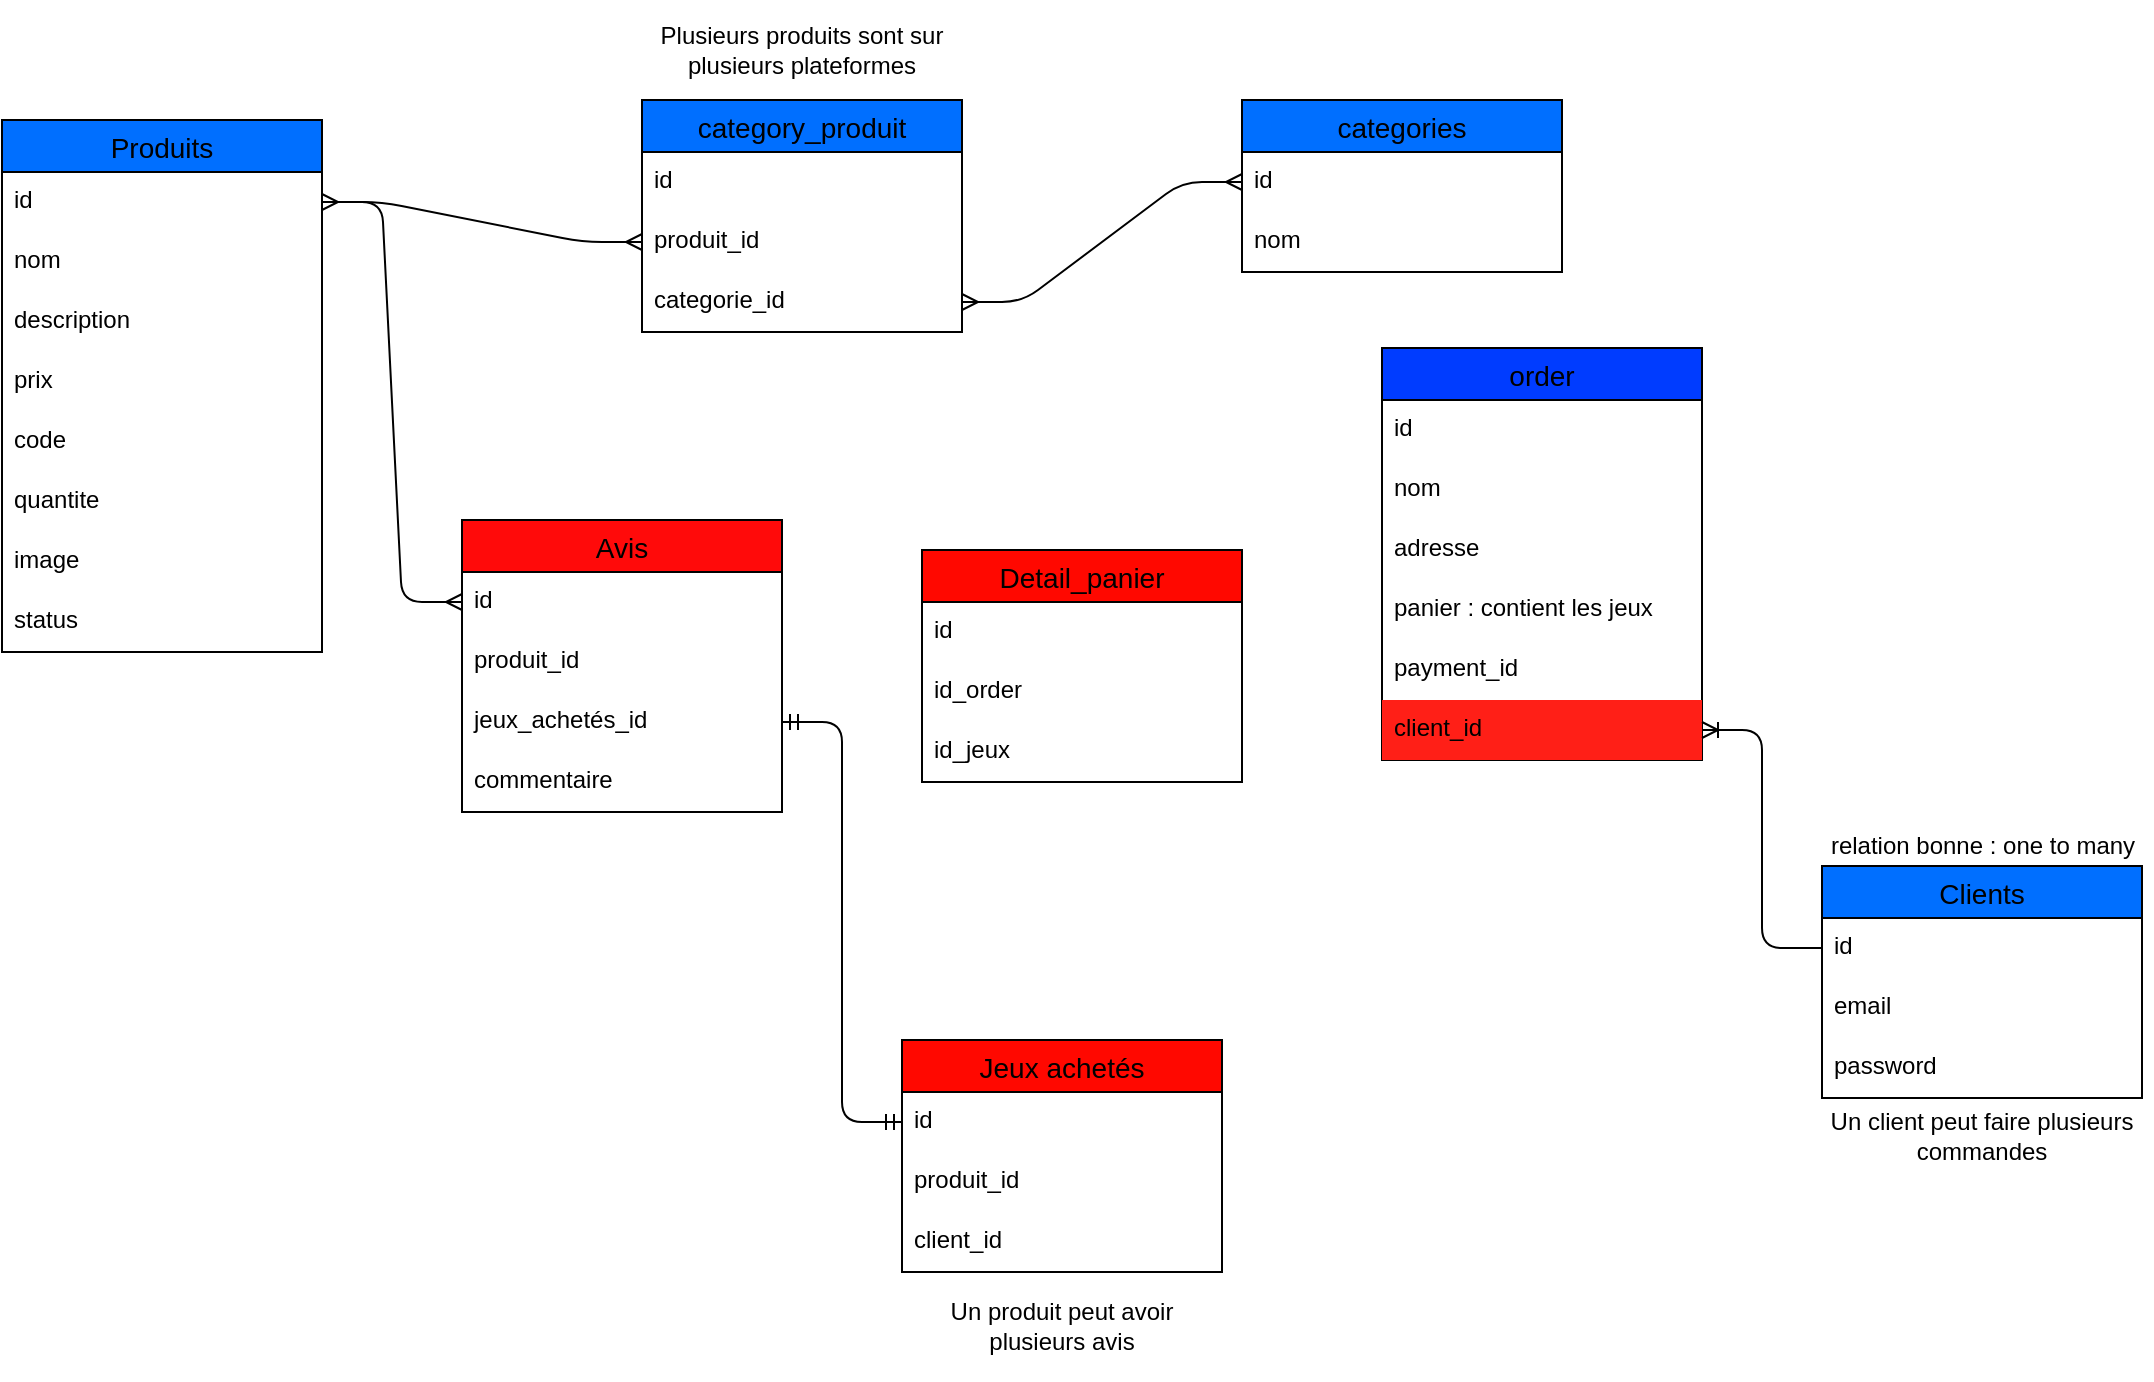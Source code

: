 <mxfile version="14.2.4" type="device"><diagram id="I_yK0CHaTeI-lnxz0fRa" name="Page-1"><mxGraphModel dx="1422" dy="762" grid="1" gridSize="10" guides="1" tooltips="1" connect="1" arrows="1" fold="1" page="1" pageScale="1" pageWidth="1169" pageHeight="827" math="0" shadow="0"><root><mxCell id="0"/><mxCell id="1" parent="0"/><mxCell id="zr1TPhvRMChL7CIzSHOw-1" value="Produits" style="swimlane;fontStyle=0;childLayout=stackLayout;horizontal=1;startSize=26;horizontalStack=0;resizeParent=1;resizeParentMax=0;resizeLast=0;collapsible=1;marginBottom=0;align=center;fontSize=14;fillColor=#006FFF;" parent="1" vertex="1"><mxGeometry x="20" y="100" width="160" height="266" as="geometry"/></mxCell><mxCell id="zr1TPhvRMChL7CIzSHOw-2" value="id" style="text;strokeColor=none;fillColor=none;spacingLeft=4;spacingRight=4;overflow=hidden;rotatable=0;points=[[0,0.5],[1,0.5]];portConstraint=eastwest;fontSize=12;" parent="zr1TPhvRMChL7CIzSHOw-1" vertex="1"><mxGeometry y="26" width="160" height="30" as="geometry"/></mxCell><mxCell id="zr1TPhvRMChL7CIzSHOw-3" value="nom" style="text;strokeColor=none;fillColor=none;spacingLeft=4;spacingRight=4;overflow=hidden;rotatable=0;points=[[0,0.5],[1,0.5]];portConstraint=eastwest;fontSize=12;" parent="zr1TPhvRMChL7CIzSHOw-1" vertex="1"><mxGeometry y="56" width="160" height="30" as="geometry"/></mxCell><mxCell id="zr1TPhvRMChL7CIzSHOw-4" value="description" style="text;strokeColor=none;fillColor=none;spacingLeft=4;spacingRight=4;overflow=hidden;rotatable=0;points=[[0,0.5],[1,0.5]];portConstraint=eastwest;fontSize=12;" parent="zr1TPhvRMChL7CIzSHOw-1" vertex="1"><mxGeometry y="86" width="160" height="30" as="geometry"/></mxCell><mxCell id="zr1TPhvRMChL7CIzSHOw-30" value="prix" style="text;strokeColor=none;fillColor=none;spacingLeft=4;spacingRight=4;overflow=hidden;rotatable=0;points=[[0,0.5],[1,0.5]];portConstraint=eastwest;fontSize=12;" parent="zr1TPhvRMChL7CIzSHOw-1" vertex="1"><mxGeometry y="116" width="160" height="30" as="geometry"/></mxCell><mxCell id="zr1TPhvRMChL7CIzSHOw-29" value="code" style="text;strokeColor=none;fillColor=none;spacingLeft=4;spacingRight=4;overflow=hidden;rotatable=0;points=[[0,0.5],[1,0.5]];portConstraint=eastwest;fontSize=12;" parent="zr1TPhvRMChL7CIzSHOw-1" vertex="1"><mxGeometry y="146" width="160" height="30" as="geometry"/></mxCell><mxCell id="zr1TPhvRMChL7CIzSHOw-32" value="quantite" style="text;strokeColor=none;fillColor=none;spacingLeft=4;spacingRight=4;overflow=hidden;rotatable=0;points=[[0,0.5],[1,0.5]];portConstraint=eastwest;fontSize=12;" parent="zr1TPhvRMChL7CIzSHOw-1" vertex="1"><mxGeometry y="176" width="160" height="30" as="geometry"/></mxCell><mxCell id="zr1TPhvRMChL7CIzSHOw-31" value="image" style="text;strokeColor=none;fillColor=none;spacingLeft=4;spacingRight=4;overflow=hidden;rotatable=0;points=[[0,0.5],[1,0.5]];portConstraint=eastwest;fontSize=12;" parent="zr1TPhvRMChL7CIzSHOw-1" vertex="1"><mxGeometry y="206" width="160" height="30" as="geometry"/></mxCell><mxCell id="zr1TPhvRMChL7CIzSHOw-28" value="status" style="text;strokeColor=none;fillColor=none;spacingLeft=4;spacingRight=4;overflow=hidden;rotatable=0;points=[[0,0.5],[1,0.5]];portConstraint=eastwest;fontSize=12;" parent="zr1TPhvRMChL7CIzSHOw-1" vertex="1"><mxGeometry y="236" width="160" height="30" as="geometry"/></mxCell><mxCell id="zr1TPhvRMChL7CIzSHOw-5" value="category_produit" style="swimlane;fontStyle=0;childLayout=stackLayout;horizontal=1;startSize=26;horizontalStack=0;resizeParent=1;resizeParentMax=0;resizeLast=0;collapsible=1;marginBottom=0;align=center;fontSize=14;fillColor=#006FFF;" parent="1" vertex="1"><mxGeometry x="340" y="90" width="160" height="116" as="geometry"/></mxCell><mxCell id="zr1TPhvRMChL7CIzSHOw-6" value="id" style="text;strokeColor=none;fillColor=none;spacingLeft=4;spacingRight=4;overflow=hidden;rotatable=0;points=[[0,0.5],[1,0.5]];portConstraint=eastwest;fontSize=12;" parent="zr1TPhvRMChL7CIzSHOw-5" vertex="1"><mxGeometry y="26" width="160" height="30" as="geometry"/></mxCell><mxCell id="zr1TPhvRMChL7CIzSHOw-7" value="produit_id" style="text;strokeColor=none;fillColor=none;spacingLeft=4;spacingRight=4;overflow=hidden;rotatable=0;points=[[0,0.5],[1,0.5]];portConstraint=eastwest;fontSize=12;" parent="zr1TPhvRMChL7CIzSHOw-5" vertex="1"><mxGeometry y="56" width="160" height="30" as="geometry"/></mxCell><mxCell id="zr1TPhvRMChL7CIzSHOw-8" value="categorie_id" style="text;strokeColor=none;fillColor=none;spacingLeft=4;spacingRight=4;overflow=hidden;rotatable=0;points=[[0,0.5],[1,0.5]];portConstraint=eastwest;fontSize=12;" parent="zr1TPhvRMChL7CIzSHOw-5" vertex="1"><mxGeometry y="86" width="160" height="30" as="geometry"/></mxCell><mxCell id="zr1TPhvRMChL7CIzSHOw-9" value="categories" style="swimlane;fontStyle=0;childLayout=stackLayout;horizontal=1;startSize=26;horizontalStack=0;resizeParent=1;resizeParentMax=0;resizeLast=0;collapsible=1;marginBottom=0;align=center;fontSize=14;fillColor=#006FFF;" parent="1" vertex="1"><mxGeometry x="640" y="90" width="160" height="86" as="geometry"/></mxCell><mxCell id="zr1TPhvRMChL7CIzSHOw-10" value="id" style="text;strokeColor=none;fillColor=none;spacingLeft=4;spacingRight=4;overflow=hidden;rotatable=0;points=[[0,0.5],[1,0.5]];portConstraint=eastwest;fontSize=12;" parent="zr1TPhvRMChL7CIzSHOw-9" vertex="1"><mxGeometry y="26" width="160" height="30" as="geometry"/></mxCell><mxCell id="zr1TPhvRMChL7CIzSHOw-11" value="nom" style="text;strokeColor=none;fillColor=none;spacingLeft=4;spacingRight=4;overflow=hidden;rotatable=0;points=[[0,0.5],[1,0.5]];portConstraint=eastwest;fontSize=12;" parent="zr1TPhvRMChL7CIzSHOw-9" vertex="1"><mxGeometry y="56" width="160" height="30" as="geometry"/></mxCell><mxCell id="zr1TPhvRMChL7CIzSHOw-14" value="" style="edgeStyle=entityRelationEdgeStyle;fontSize=12;html=1;endArrow=ERmany;startArrow=ERmany;exitX=1;exitY=0.5;exitDx=0;exitDy=0;entryX=0;entryY=0.5;entryDx=0;entryDy=0;" parent="1" source="zr1TPhvRMChL7CIzSHOw-2" target="zr1TPhvRMChL7CIzSHOw-7" edge="1"><mxGeometry width="100" height="100" relative="1" as="geometry"><mxPoint x="560" y="330" as="sourcePoint"/><mxPoint x="660" y="230" as="targetPoint"/></mxGeometry></mxCell><mxCell id="zr1TPhvRMChL7CIzSHOw-15" value="" style="edgeStyle=entityRelationEdgeStyle;fontSize=12;html=1;endArrow=ERmany;startArrow=ERmany;entryX=0;entryY=0.5;entryDx=0;entryDy=0;" parent="1" source="zr1TPhvRMChL7CIzSHOw-8" target="zr1TPhvRMChL7CIzSHOw-10" edge="1"><mxGeometry width="100" height="100" relative="1" as="geometry"><mxPoint x="560" y="330" as="sourcePoint"/><mxPoint x="660" y="230" as="targetPoint"/></mxGeometry></mxCell><mxCell id="zr1TPhvRMChL7CIzSHOw-24" value="Avis" style="swimlane;fontStyle=0;childLayout=stackLayout;horizontal=1;startSize=26;horizontalStack=0;resizeParent=1;resizeParentMax=0;resizeLast=0;collapsible=1;marginBottom=0;align=center;fontSize=14;fillColor=#FF0A0A;" parent="1" vertex="1"><mxGeometry x="250" y="300" width="160" height="146" as="geometry"/></mxCell><mxCell id="zr1TPhvRMChL7CIzSHOw-25" value="id" style="text;strokeColor=none;fillColor=none;spacingLeft=4;spacingRight=4;overflow=hidden;rotatable=0;points=[[0,0.5],[1,0.5]];portConstraint=eastwest;fontSize=12;" parent="zr1TPhvRMChL7CIzSHOw-24" vertex="1"><mxGeometry y="26" width="160" height="30" as="geometry"/></mxCell><mxCell id="zr1TPhvRMChL7CIzSHOw-26" value="produit_id" style="text;strokeColor=none;fillColor=none;spacingLeft=4;spacingRight=4;overflow=hidden;rotatable=0;points=[[0,0.5],[1,0.5]];portConstraint=eastwest;fontSize=12;" parent="zr1TPhvRMChL7CIzSHOw-24" vertex="1"><mxGeometry y="56" width="160" height="30" as="geometry"/></mxCell><mxCell id="zr1TPhvRMChL7CIzSHOw-27" value="jeux_achetés_id" style="text;strokeColor=none;fillColor=none;spacingLeft=4;spacingRight=4;overflow=hidden;rotatable=0;points=[[0,0.5],[1,0.5]];portConstraint=eastwest;fontSize=12;" parent="zr1TPhvRMChL7CIzSHOw-24" vertex="1"><mxGeometry y="86" width="160" height="30" as="geometry"/></mxCell><mxCell id="zr1TPhvRMChL7CIzSHOw-71" value="commentaire" style="text;strokeColor=none;fillColor=none;spacingLeft=4;spacingRight=4;overflow=hidden;rotatable=0;points=[[0,0.5],[1,0.5]];portConstraint=eastwest;fontSize=12;" parent="zr1TPhvRMChL7CIzSHOw-24" vertex="1"><mxGeometry y="116" width="160" height="30" as="geometry"/></mxCell><mxCell id="zr1TPhvRMChL7CIzSHOw-38" value="Clients" style="swimlane;fontStyle=0;childLayout=stackLayout;horizontal=1;startSize=26;horizontalStack=0;resizeParent=1;resizeParentMax=0;resizeLast=0;collapsible=1;marginBottom=0;align=center;fontSize=14;fillColor=#006FFF;" parent="1" vertex="1"><mxGeometry x="930" y="473" width="160" height="116" as="geometry"/></mxCell><mxCell id="zr1TPhvRMChL7CIzSHOw-39" value="id" style="text;strokeColor=none;fillColor=none;spacingLeft=4;spacingRight=4;overflow=hidden;rotatable=0;points=[[0,0.5],[1,0.5]];portConstraint=eastwest;fontSize=12;" parent="zr1TPhvRMChL7CIzSHOw-38" vertex="1"><mxGeometry y="26" width="160" height="30" as="geometry"/></mxCell><mxCell id="zr1TPhvRMChL7CIzSHOw-40" value="email" style="text;strokeColor=none;fillColor=none;spacingLeft=4;spacingRight=4;overflow=hidden;rotatable=0;points=[[0,0.5],[1,0.5]];portConstraint=eastwest;fontSize=12;" parent="zr1TPhvRMChL7CIzSHOw-38" vertex="1"><mxGeometry y="56" width="160" height="30" as="geometry"/></mxCell><mxCell id="zr1TPhvRMChL7CIzSHOw-41" value="password" style="text;strokeColor=none;fillColor=none;spacingLeft=4;spacingRight=4;overflow=hidden;rotatable=0;points=[[0,0.5],[1,0.5]];portConstraint=eastwest;fontSize=12;" parent="zr1TPhvRMChL7CIzSHOw-38" vertex="1"><mxGeometry y="86" width="160" height="30" as="geometry"/></mxCell><mxCell id="zr1TPhvRMChL7CIzSHOw-51" value="order" style="swimlane;fontStyle=0;childLayout=stackLayout;horizontal=1;startSize=26;horizontalStack=0;resizeParent=1;resizeParentMax=0;resizeLast=0;collapsible=1;marginBottom=0;align=center;fontSize=14;fillColor=#003CFF;" parent="1" vertex="1"><mxGeometry x="710" y="214" width="160" height="206" as="geometry"/></mxCell><mxCell id="zr1TPhvRMChL7CIzSHOw-52" value="id" style="text;strokeColor=none;fillColor=none;spacingLeft=4;spacingRight=4;overflow=hidden;rotatable=0;points=[[0,0.5],[1,0.5]];portConstraint=eastwest;fontSize=12;" parent="zr1TPhvRMChL7CIzSHOw-51" vertex="1"><mxGeometry y="26" width="160" height="30" as="geometry"/></mxCell><mxCell id="zr1TPhvRMChL7CIzSHOw-53" value="nom" style="text;strokeColor=none;fillColor=none;spacingLeft=4;spacingRight=4;overflow=hidden;rotatable=0;points=[[0,0.5],[1,0.5]];portConstraint=eastwest;fontSize=12;" parent="zr1TPhvRMChL7CIzSHOw-51" vertex="1"><mxGeometry y="56" width="160" height="30" as="geometry"/></mxCell><mxCell id="zr1TPhvRMChL7CIzSHOw-54" value="adresse" style="text;strokeColor=none;fillColor=none;spacingLeft=4;spacingRight=4;overflow=hidden;rotatable=0;points=[[0,0.5],[1,0.5]];portConstraint=eastwest;fontSize=12;" parent="zr1TPhvRMChL7CIzSHOw-51" vertex="1"><mxGeometry y="86" width="160" height="30" as="geometry"/></mxCell><mxCell id="zr1TPhvRMChL7CIzSHOw-58" value="panier : contient les jeux&#10;" style="text;strokeColor=none;fillColor=none;spacingLeft=4;spacingRight=4;overflow=hidden;rotatable=0;points=[[0,0.5],[1,0.5]];portConstraint=eastwest;fontSize=12;" parent="zr1TPhvRMChL7CIzSHOw-51" vertex="1"><mxGeometry y="116" width="160" height="30" as="geometry"/></mxCell><mxCell id="zr1TPhvRMChL7CIzSHOw-59" value="payment_id" style="text;strokeColor=none;fillColor=none;spacingLeft=4;spacingRight=4;overflow=hidden;rotatable=0;points=[[0,0.5],[1,0.5]];portConstraint=eastwest;fontSize=12;" parent="zr1TPhvRMChL7CIzSHOw-51" vertex="1"><mxGeometry y="146" width="160" height="30" as="geometry"/></mxCell><mxCell id="zr1TPhvRMChL7CIzSHOw-62" value="client_id" style="text;strokeColor=none;fillColor=#FF1F17;spacingLeft=4;spacingRight=4;overflow=hidden;rotatable=0;points=[[0,0.5],[1,0.5]];portConstraint=eastwest;fontSize=12;" parent="zr1TPhvRMChL7CIzSHOw-51" vertex="1"><mxGeometry y="176" width="160" height="30" as="geometry"/></mxCell><mxCell id="zr1TPhvRMChL7CIzSHOw-63" value="Un client peut faire plusieurs commandes" style="text;html=1;strokeColor=none;fillColor=none;align=center;verticalAlign=middle;whiteSpace=wrap;rounded=0;" parent="1" vertex="1"><mxGeometry x="930" y="589" width="160" height="38" as="geometry"/></mxCell><mxCell id="zr1TPhvRMChL7CIzSHOw-64" value="Plusieurs produits sont sur plusieurs plateformes" style="text;html=1;strokeColor=none;fillColor=none;align=center;verticalAlign=middle;whiteSpace=wrap;rounded=0;" parent="1" vertex="1"><mxGeometry x="340" y="40" width="160" height="50" as="geometry"/></mxCell><mxCell id="zr1TPhvRMChL7CIzSHOw-65" value="Un produit peut avoir plusieurs avis" style="text;html=1;strokeColor=none;fillColor=none;align=center;verticalAlign=middle;whiteSpace=wrap;rounded=0;" parent="1" vertex="1"><mxGeometry x="470" y="676" width="160" height="54" as="geometry"/></mxCell><mxCell id="zr1TPhvRMChL7CIzSHOw-70" value="" style="edgeStyle=entityRelationEdgeStyle;fontSize=12;html=1;endArrow=ERmany;entryX=0;entryY=0.5;entryDx=0;entryDy=0;exitX=1;exitY=0.5;exitDx=0;exitDy=0;" parent="1" source="zr1TPhvRMChL7CIzSHOw-2" target="zr1TPhvRMChL7CIzSHOw-25" edge="1"><mxGeometry width="100" height="100" relative="1" as="geometry"><mxPoint x="260" y="280" as="sourcePoint"/><mxPoint x="650" y="250" as="targetPoint"/></mxGeometry></mxCell><mxCell id="zr1TPhvRMChL7CIzSHOw-72" value="Jeux achetés" style="swimlane;fontStyle=0;childLayout=stackLayout;horizontal=1;startSize=26;horizontalStack=0;resizeParent=1;resizeParentMax=0;resizeLast=0;collapsible=1;marginBottom=0;align=center;fontSize=14;fillColor=#FF0800;" parent="1" vertex="1"><mxGeometry x="470" y="560" width="160" height="116" as="geometry"/></mxCell><mxCell id="zr1TPhvRMChL7CIzSHOw-73" value="id" style="text;strokeColor=none;fillColor=none;spacingLeft=4;spacingRight=4;overflow=hidden;rotatable=0;points=[[0,0.5],[1,0.5]];portConstraint=eastwest;fontSize=12;" parent="zr1TPhvRMChL7CIzSHOw-72" vertex="1"><mxGeometry y="26" width="160" height="30" as="geometry"/></mxCell><mxCell id="zr1TPhvRMChL7CIzSHOw-75" value="produit_id" style="text;strokeColor=none;fillColor=none;spacingLeft=4;spacingRight=4;overflow=hidden;rotatable=0;points=[[0,0.5],[1,0.5]];portConstraint=eastwest;fontSize=12;" parent="zr1TPhvRMChL7CIzSHOw-72" vertex="1"><mxGeometry y="56" width="160" height="30" as="geometry"/></mxCell><mxCell id="zr1TPhvRMChL7CIzSHOw-74" value="client_id" style="text;strokeColor=none;fillColor=none;spacingLeft=4;spacingRight=4;overflow=hidden;rotatable=0;points=[[0,0.5],[1,0.5]];portConstraint=eastwest;fontSize=12;" parent="zr1TPhvRMChL7CIzSHOw-72" vertex="1"><mxGeometry y="86" width="160" height="30" as="geometry"/></mxCell><mxCell id="zr1TPhvRMChL7CIzSHOw-81" value="" style="edgeStyle=entityRelationEdgeStyle;fontSize=12;html=1;endArrow=ERoneToMany;entryX=1;entryY=0.5;entryDx=0;entryDy=0;exitX=0;exitY=0.5;exitDx=0;exitDy=0;fillColor=#1BFF0A;" parent="1" source="zr1TPhvRMChL7CIzSHOw-39" target="zr1TPhvRMChL7CIzSHOw-62" edge="1"><mxGeometry width="100" height="100" relative="1" as="geometry"><mxPoint x="730" y="540" as="sourcePoint"/><mxPoint x="890" y="420" as="targetPoint"/></mxGeometry></mxCell><mxCell id="zr1TPhvRMChL7CIzSHOw-84" value="" style="edgeStyle=entityRelationEdgeStyle;fontSize=12;html=1;endArrow=ERmandOne;startArrow=ERmandOne;exitX=0;exitY=0.5;exitDx=0;exitDy=0;entryX=1;entryY=0.5;entryDx=0;entryDy=0;" parent="1" source="zr1TPhvRMChL7CIzSHOw-73" target="zr1TPhvRMChL7CIzSHOw-27" edge="1"><mxGeometry width="100" height="100" relative="1" as="geometry"><mxPoint x="570" y="400" as="sourcePoint"/><mxPoint x="670" y="300" as="targetPoint"/></mxGeometry></mxCell><mxCell id="zr1TPhvRMChL7CIzSHOw-85" value="relation bonne : one to many" style="text;html=1;align=center;verticalAlign=middle;resizable=0;points=[];autosize=1;" parent="1" vertex="1"><mxGeometry x="925" y="453" width="170" height="20" as="geometry"/></mxCell><mxCell id="zr1TPhvRMChL7CIzSHOw-90" value="Detail_panier" style="swimlane;fontStyle=0;childLayout=stackLayout;horizontal=1;startSize=26;horizontalStack=0;resizeParent=1;resizeParentMax=0;resizeLast=0;collapsible=1;marginBottom=0;align=center;fontSize=14;fillColor=#FF0800;" parent="1" vertex="1"><mxGeometry x="480" y="315" width="160" height="116" as="geometry"><mxRectangle x="480" y="315" width="120" height="26" as="alternateBounds"/></mxGeometry></mxCell><mxCell id="zr1TPhvRMChL7CIzSHOw-91" value="id&#10;" style="text;strokeColor=none;fillColor=none;spacingLeft=4;spacingRight=4;overflow=hidden;rotatable=0;points=[[0,0.5],[1,0.5]];portConstraint=eastwest;fontSize=12;" parent="zr1TPhvRMChL7CIzSHOw-90" vertex="1"><mxGeometry y="26" width="160" height="30" as="geometry"/></mxCell><mxCell id="zr1TPhvRMChL7CIzSHOw-92" value="id_order" style="text;strokeColor=none;fillColor=none;spacingLeft=4;spacingRight=4;overflow=hidden;rotatable=0;points=[[0,0.5],[1,0.5]];portConstraint=eastwest;fontSize=12;" parent="zr1TPhvRMChL7CIzSHOw-90" vertex="1"><mxGeometry y="56" width="160" height="30" as="geometry"/></mxCell><mxCell id="zr1TPhvRMChL7CIzSHOw-93" value="id_jeux" style="text;strokeColor=none;fillColor=none;spacingLeft=4;spacingRight=4;overflow=hidden;rotatable=0;points=[[0,0.5],[1,0.5]];portConstraint=eastwest;fontSize=12;" parent="zr1TPhvRMChL7CIzSHOw-90" vertex="1"><mxGeometry y="86" width="160" height="30" as="geometry"/></mxCell></root></mxGraphModel></diagram></mxfile>